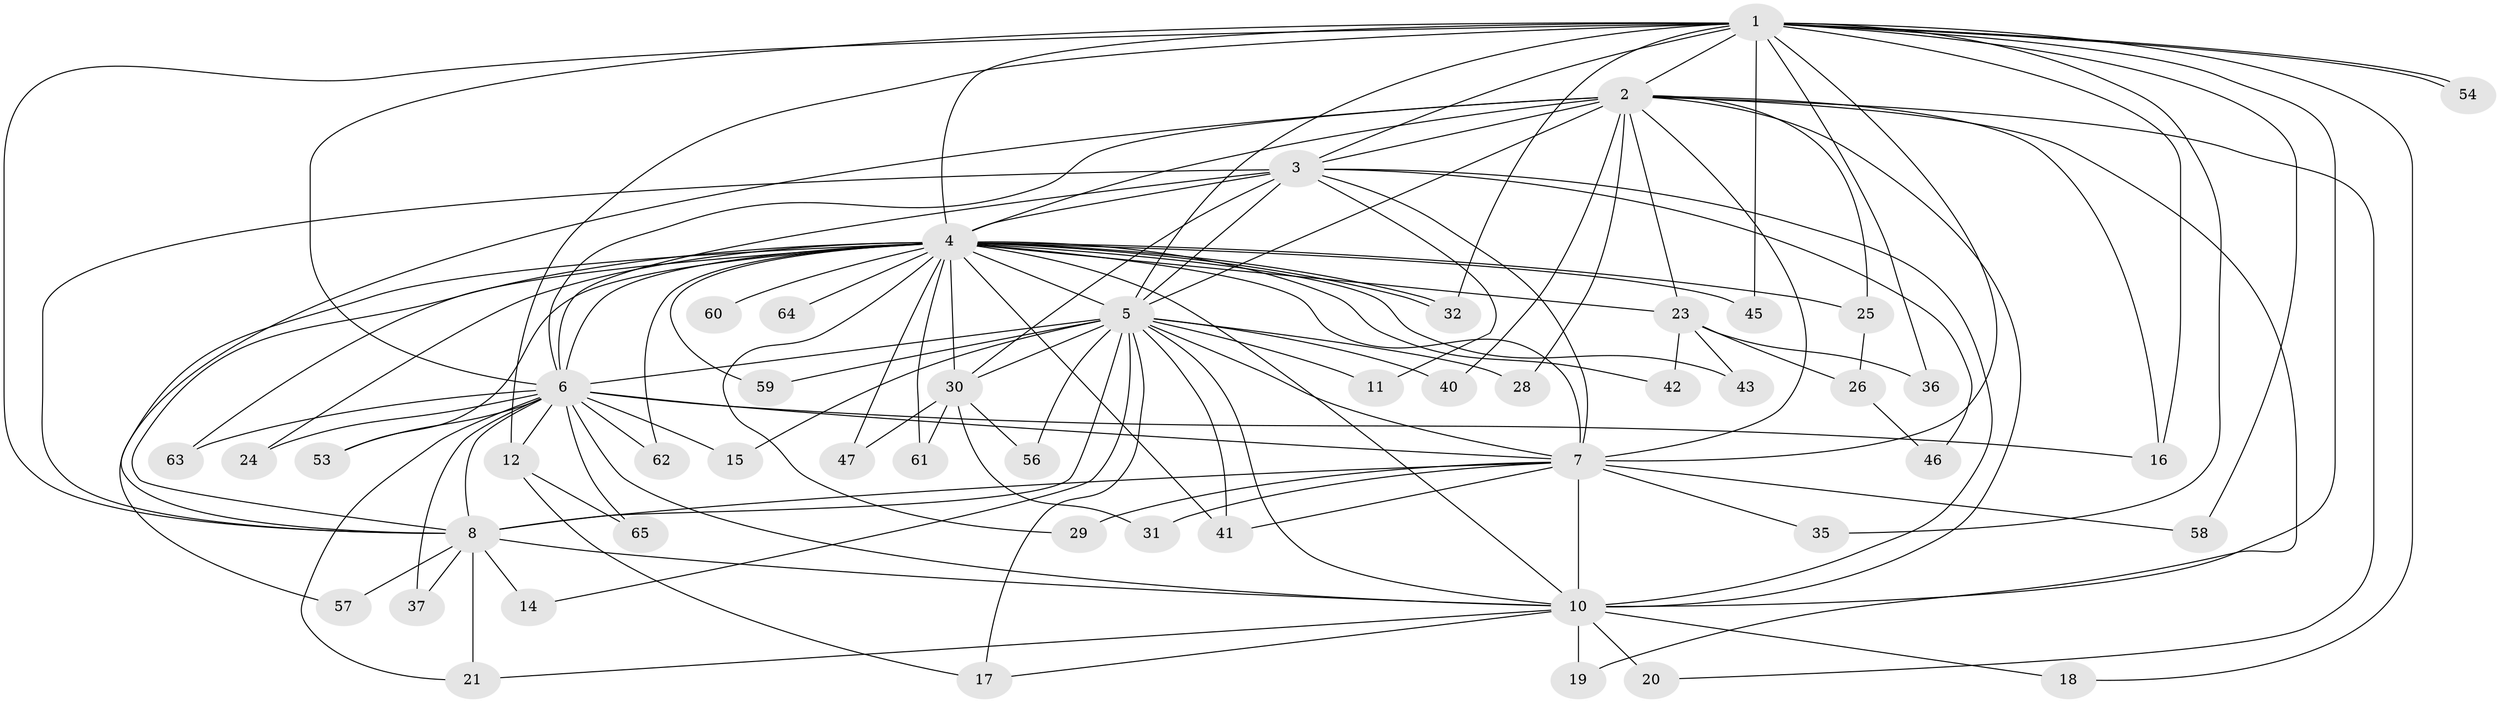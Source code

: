 // original degree distribution, {20: 0.015384615384615385, 17: 0.015384615384615385, 14: 0.046153846153846156, 28: 0.015384615384615385, 18: 0.015384615384615385, 21: 0.015384615384615385, 13: 0.015384615384615385, 16: 0.015384615384615385, 2: 0.6461538461538462, 4: 0.03076923076923077, 6: 0.03076923076923077, 3: 0.12307692307692308, 7: 0.015384615384615385}
// Generated by graph-tools (version 1.1) at 2025/41/03/06/25 10:41:40]
// undirected, 50 vertices, 122 edges
graph export_dot {
graph [start="1"]
  node [color=gray90,style=filled];
  1 [super="+49"];
  2 [super="+22"];
  3 [super="+50"];
  4 [super="+9"];
  5 [super="+13"];
  6 [super="+34"];
  7 [super="+51"];
  8 [super="+44"];
  10 [super="+33"];
  11;
  12 [super="+55"];
  14;
  15;
  16 [super="+27"];
  17;
  18;
  19;
  20 [super="+39"];
  21;
  23;
  24;
  25;
  26;
  28;
  29 [super="+38"];
  30 [super="+52"];
  31;
  32 [super="+48"];
  35;
  36;
  37;
  40;
  41;
  42;
  43;
  45;
  46;
  47;
  53;
  54;
  56;
  57;
  58;
  59;
  60;
  61;
  62;
  63;
  64;
  65;
  1 -- 2;
  1 -- 3;
  1 -- 4 [weight=2];
  1 -- 5;
  1 -- 6 [weight=2];
  1 -- 7;
  1 -- 8;
  1 -- 10;
  1 -- 12;
  1 -- 16;
  1 -- 18;
  1 -- 35;
  1 -- 36;
  1 -- 45;
  1 -- 54;
  1 -- 54;
  1 -- 58;
  1 -- 32;
  2 -- 3;
  2 -- 4 [weight=3];
  2 -- 5;
  2 -- 6;
  2 -- 7;
  2 -- 8;
  2 -- 10;
  2 -- 16;
  2 -- 19;
  2 -- 20;
  2 -- 23;
  2 -- 25;
  2 -- 28;
  2 -- 40;
  3 -- 4 [weight=2];
  3 -- 5 [weight=2];
  3 -- 6;
  3 -- 7;
  3 -- 8;
  3 -- 10 [weight=2];
  3 -- 11;
  3 -- 30;
  3 -- 46;
  4 -- 5 [weight=2];
  4 -- 6 [weight=2];
  4 -- 7 [weight=2];
  4 -- 8 [weight=2];
  4 -- 10 [weight=2];
  4 -- 23;
  4 -- 29 [weight=2];
  4 -- 32;
  4 -- 32;
  4 -- 41;
  4 -- 42;
  4 -- 43;
  4 -- 45;
  4 -- 47;
  4 -- 53;
  4 -- 57;
  4 -- 59;
  4 -- 60 [weight=2];
  4 -- 61;
  4 -- 62;
  4 -- 64 [weight=2];
  4 -- 24;
  4 -- 25;
  4 -- 63;
  4 -- 30;
  5 -- 6 [weight=2];
  5 -- 7;
  5 -- 8;
  5 -- 10;
  5 -- 11;
  5 -- 14;
  5 -- 15;
  5 -- 28;
  5 -- 30;
  5 -- 40;
  5 -- 41;
  5 -- 59;
  5 -- 17;
  5 -- 56;
  6 -- 7;
  6 -- 8;
  6 -- 10;
  6 -- 12;
  6 -- 15;
  6 -- 21;
  6 -- 24;
  6 -- 37;
  6 -- 53;
  6 -- 62;
  6 -- 63;
  6 -- 65;
  6 -- 16;
  7 -- 8;
  7 -- 10;
  7 -- 29;
  7 -- 31;
  7 -- 35;
  7 -- 58;
  7 -- 41;
  8 -- 10;
  8 -- 14;
  8 -- 37;
  8 -- 57;
  8 -- 21;
  10 -- 18;
  10 -- 19;
  10 -- 20 [weight=2];
  10 -- 21;
  10 -- 17;
  12 -- 65;
  12 -- 17;
  23 -- 26;
  23 -- 36;
  23 -- 42;
  23 -- 43;
  25 -- 26;
  26 -- 46;
  30 -- 31;
  30 -- 47;
  30 -- 56;
  30 -- 61;
}
